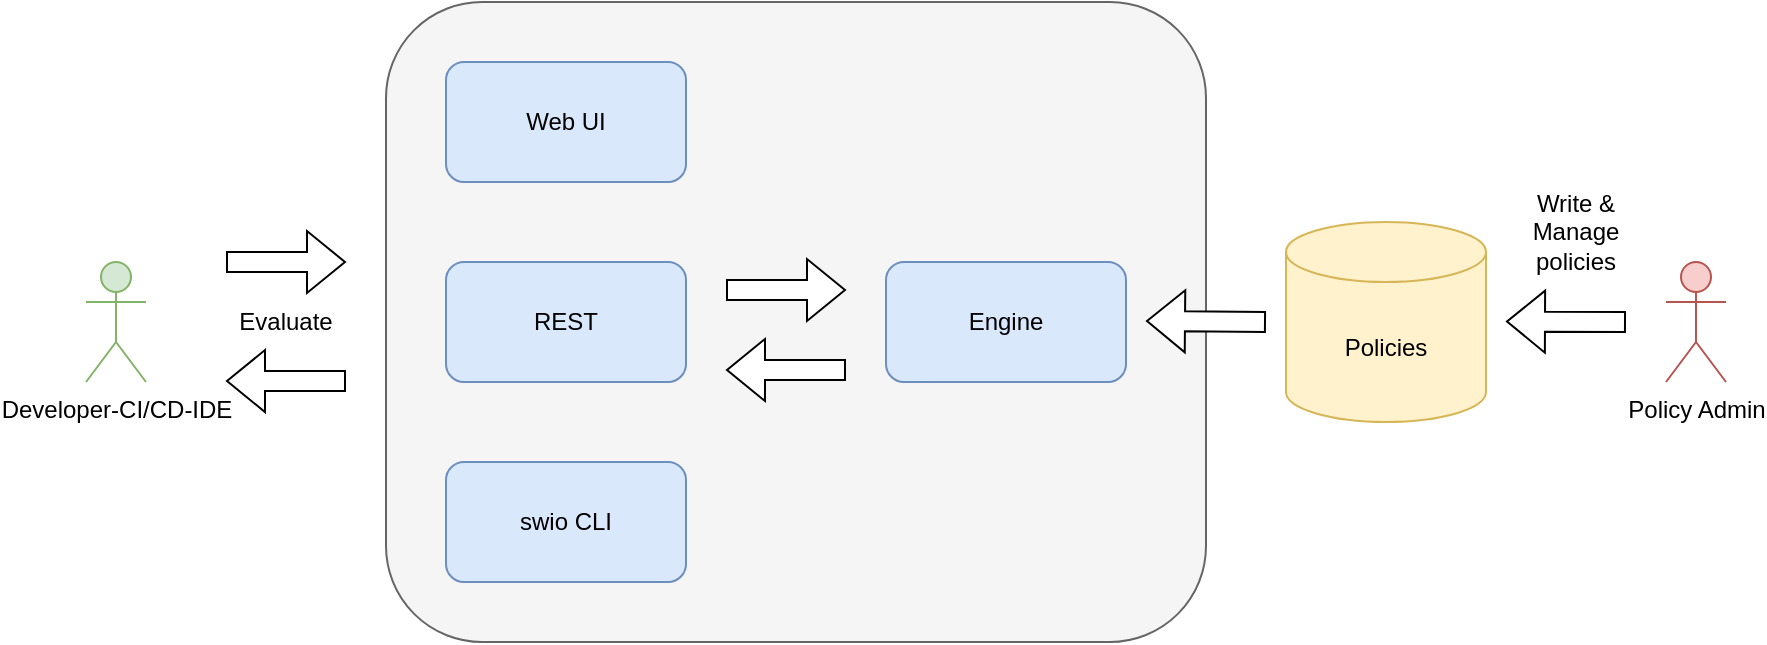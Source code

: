 <mxfile version="19.0.3" type="device"><diagram id="R4IdRBNTuGjm_1Vtvx3a" name="Page-1"><mxGraphModel dx="2062" dy="1233" grid="1" gridSize="10" guides="1" tooltips="1" connect="1" arrows="1" fold="1" page="1" pageScale="1" pageWidth="1100" pageHeight="850" math="0" shadow="0"><root><mxCell id="0"/><mxCell id="1" parent="0"/><mxCell id="GlZHIU_jjIL3FSTe2hEg-35" value="" style="rounded=1;whiteSpace=wrap;html=1;fillColor=#f5f5f5;fontColor=#333333;strokeColor=#666666;" parent="1" vertex="1"><mxGeometry x="230" y="270" width="410" height="320" as="geometry"/></mxCell><mxCell id="GlZHIU_jjIL3FSTe2hEg-1" value="Engine" style="rounded=1;whiteSpace=wrap;html=1;fillColor=#dae8fc;strokeColor=#6c8ebf;" parent="1" vertex="1"><mxGeometry x="480" y="400" width="120" height="60" as="geometry"/></mxCell><mxCell id="GlZHIU_jjIL3FSTe2hEg-2" value="REST" style="rounded=1;whiteSpace=wrap;html=1;fillColor=#dae8fc;strokeColor=#6c8ebf;" parent="1" vertex="1"><mxGeometry x="260" y="400" width="120" height="60" as="geometry"/></mxCell><mxCell id="GlZHIU_jjIL3FSTe2hEg-3" value="swio CLI" style="rounded=1;whiteSpace=wrap;html=1;fillColor=#dae8fc;strokeColor=#6c8ebf;" parent="1" vertex="1"><mxGeometry x="260" y="500" width="120" height="60" as="geometry"/></mxCell><mxCell id="GlZHIU_jjIL3FSTe2hEg-4" value="Web UI" style="rounded=1;whiteSpace=wrap;html=1;fillColor=#dae8fc;strokeColor=#6c8ebf;" parent="1" vertex="1"><mxGeometry x="260" y="300" width="120" height="60" as="geometry"/></mxCell><mxCell id="GlZHIU_jjIL3FSTe2hEg-9" value="Developer-CI/CD-IDE" style="shape=umlActor;verticalLabelPosition=bottom;verticalAlign=top;html=1;outlineConnect=0;fillColor=#d5e8d4;strokeColor=#82b366;" parent="1" vertex="1"><mxGeometry x="80" y="400" width="30" height="60" as="geometry"/></mxCell><mxCell id="GlZHIU_jjIL3FSTe2hEg-10" value="Policy Admin" style="shape=umlActor;verticalLabelPosition=bottom;verticalAlign=top;html=1;outlineConnect=0;fillColor=#f8cecc;strokeColor=#b85450;" parent="1" vertex="1"><mxGeometry x="870" y="400" width="30" height="60" as="geometry"/></mxCell><mxCell id="GlZHIU_jjIL3FSTe2hEg-11" value="Policies" style="shape=cylinder3;whiteSpace=wrap;html=1;boundedLbl=1;backgroundOutline=1;size=15;fillColor=#fff2cc;strokeColor=#d6b656;" parent="1" vertex="1"><mxGeometry x="680" y="380" width="100" height="100" as="geometry"/></mxCell><mxCell id="GlZHIU_jjIL3FSTe2hEg-31" value="" style="shape=flexArrow;endArrow=classic;html=1;rounded=0;fillColor=default;" parent="1" edge="1"><mxGeometry width="50" height="50" relative="1" as="geometry"><mxPoint x="210" y="459.52" as="sourcePoint"/><mxPoint x="150" y="459.52" as="targetPoint"/></mxGeometry></mxCell><mxCell id="GlZHIU_jjIL3FSTe2hEg-36" value="" style="shape=flexArrow;endArrow=classic;html=1;rounded=0;fillColor=default;" parent="1" edge="1"><mxGeometry width="50" height="50" relative="1" as="geometry"><mxPoint x="150" y="400" as="sourcePoint"/><mxPoint x="210" y="400" as="targetPoint"/></mxGeometry></mxCell><mxCell id="GlZHIU_jjIL3FSTe2hEg-41" value="" style="shape=flexArrow;endArrow=classic;html=1;rounded=0;fillColor=default;" parent="1" edge="1"><mxGeometry width="50" height="50" relative="1" as="geometry"><mxPoint x="850" y="430" as="sourcePoint"/><mxPoint x="790" y="429.76" as="targetPoint"/></mxGeometry></mxCell><mxCell id="GlZHIU_jjIL3FSTe2hEg-42" value="Write &amp;amp; Manage policies" style="text;html=1;align=center;verticalAlign=middle;whiteSpace=wrap;rounded=0;fillColor=none;" parent="1" vertex="1"><mxGeometry x="790" y="370" width="70" height="30" as="geometry"/></mxCell><mxCell id="GlZHIU_jjIL3FSTe2hEg-43" value="Evaluate" style="text;html=1;strokeColor=none;fillColor=none;align=center;verticalAlign=middle;whiteSpace=wrap;rounded=0;" parent="1" vertex="1"><mxGeometry x="150" y="415" width="60" height="30" as="geometry"/></mxCell><mxCell id="GlZHIU_jjIL3FSTe2hEg-46" value="" style="shape=flexArrow;endArrow=classic;html=1;rounded=0;fillColor=default;" parent="1" edge="1"><mxGeometry width="50" height="50" relative="1" as="geometry"><mxPoint x="460" y="454" as="sourcePoint"/><mxPoint x="400" y="454" as="targetPoint"/></mxGeometry></mxCell><mxCell id="GlZHIU_jjIL3FSTe2hEg-47" value="" style="shape=flexArrow;endArrow=classic;html=1;rounded=0;fillColor=default;" parent="1" edge="1"><mxGeometry width="50" height="50" relative="1" as="geometry"><mxPoint x="400" y="414" as="sourcePoint"/><mxPoint x="460" y="414" as="targetPoint"/></mxGeometry></mxCell><mxCell id="GlZHIU_jjIL3FSTe2hEg-48" value="" style="shape=flexArrow;endArrow=classic;html=1;rounded=0;fillColor=default;" parent="1" edge="1"><mxGeometry width="50" height="50" relative="1" as="geometry"><mxPoint x="670" y="430" as="sourcePoint"/><mxPoint x="610" y="429.5" as="targetPoint"/></mxGeometry></mxCell></root></mxGraphModel></diagram></mxfile>